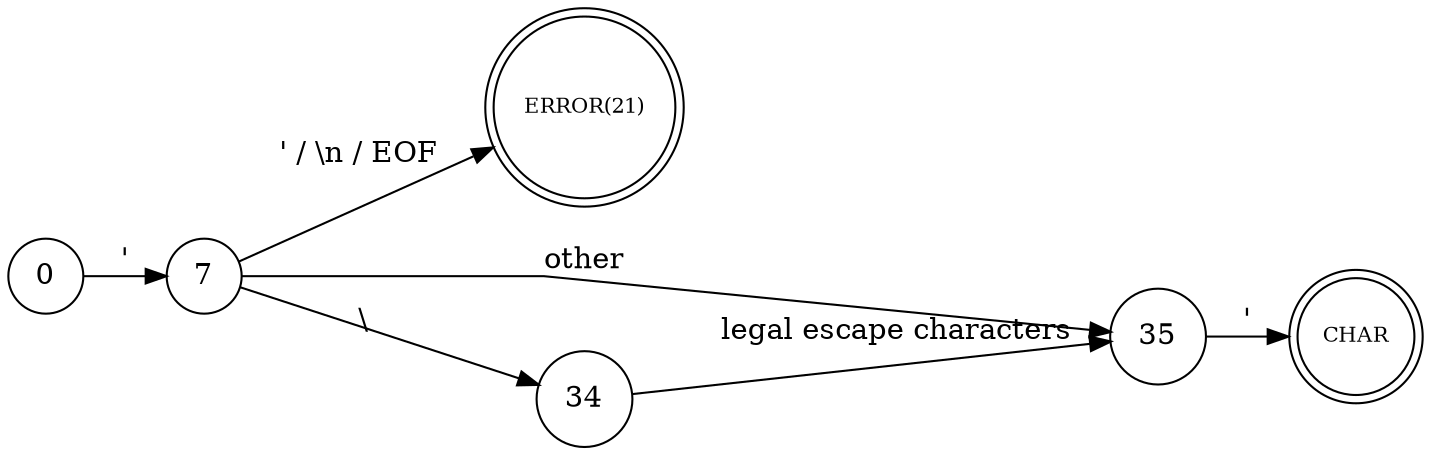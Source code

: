 digraph G{
    rankdir=LR
    splines = line
    node[shape = circle]
    CHAR [shape = doublecircle, fontsize = 10]
    ERROR [shape = doublecircle, label = "ERROR(21)", fontsize = 10]
    0 -> 7 [label = "'"]
    7 -> ERROR [label = "' / \\n / EOF "]
    7 -> 35 [label = "other"]
    7 -> 34 [label = "\\"]
    34 -> 35 [label = "legal escape characters"]
    35 -> CHAR [label = "'"]
}